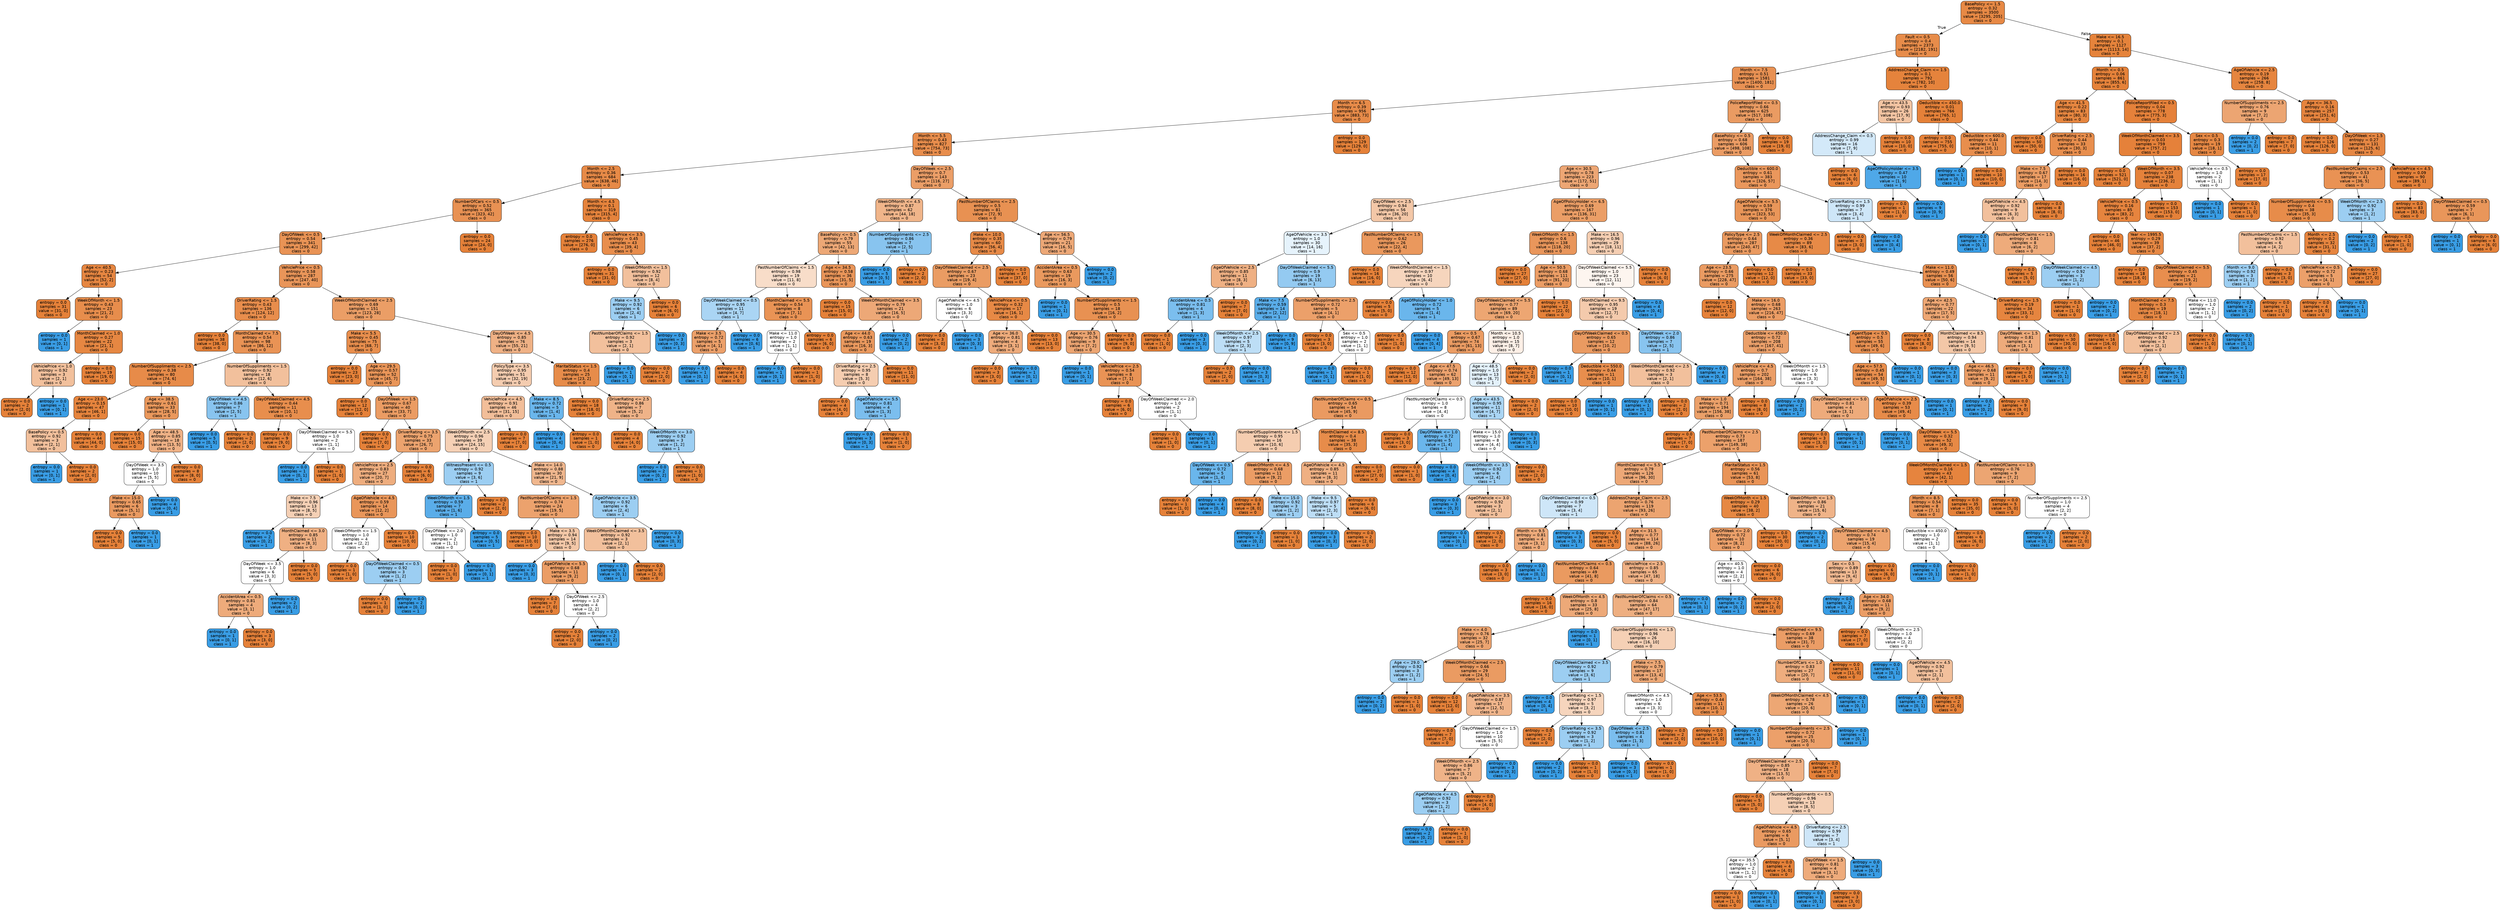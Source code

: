 digraph Tree {
node [shape=box, style="filled, rounded", color="black", fontname=helvetica] ;
edge [fontname=helvetica] ;
0 [label="BasePolicy <= 1.5\nentropy = 0.32\nsamples = 3500\nvalue = [3295, 205]\nclass = 0", fillcolor="#e78945"] ;
1 [label="Fault <= 0.5\nentropy = 0.4\nsamples = 2373\nvalue = [2182, 191]\nclass = 0", fillcolor="#e78c4a"] ;
0 -> 1 [labeldistance=2.5, labelangle=45, headlabel="True"] ;
2 [label="Month <= 7.5\nentropy = 0.51\nsamples = 1581\nvalue = [1400, 181]\nclass = 0", fillcolor="#e89153"] ;
1 -> 2 ;
3 [label="Month <= 6.5\nentropy = 0.39\nsamples = 956\nvalue = [883, 73]\nclass = 0", fillcolor="#e78b49"] ;
2 -> 3 ;
4 [label="Month <= 5.5\nentropy = 0.43\nsamples = 827\nvalue = [754, 73]\nclass = 0", fillcolor="#e88d4c"] ;
3 -> 4 ;
5 [label="Month <= 2.5\nentropy = 0.36\nsamples = 684\nvalue = [638, 46]\nclass = 0", fillcolor="#e78a47"] ;
4 -> 5 ;
6 [label="NumberOfCars <= 0.5\nentropy = 0.52\nsamples = 365\nvalue = [323, 42]\nclass = 0", fillcolor="#e89153"] ;
5 -> 6 ;
7 [label="DayOfWeek <= 0.5\nentropy = 0.54\nsamples = 341\nvalue = [299, 42]\nclass = 0", fillcolor="#e99355"] ;
6 -> 7 ;
8 [label="Age <= 40.5\nentropy = 0.23\nsamples = 54\nvalue = [52, 2]\nclass = 0", fillcolor="#e68641"] ;
7 -> 8 ;
9 [label="entropy = 0.0\nsamples = 31\nvalue = [31, 0]\nclass = 0", fillcolor="#e58139"] ;
8 -> 9 ;
10 [label="WeekOfMonth <= 1.5\nentropy = 0.43\nsamples = 23\nvalue = [21, 2]\nclass = 0", fillcolor="#e78d4c"] ;
8 -> 10 ;
11 [label="entropy = 0.0\nsamples = 1\nvalue = [0, 1]\nclass = 1", fillcolor="#399de5"] ;
10 -> 11 ;
12 [label="MonthClaimed <= 1.0\nentropy = 0.27\nsamples = 22\nvalue = [21, 1]\nclass = 0", fillcolor="#e68742"] ;
10 -> 12 ;
13 [label="VehiclePrice <= 1.0\nentropy = 0.92\nsamples = 3\nvalue = [2, 1]\nclass = 0", fillcolor="#f2c09c"] ;
12 -> 13 ;
14 [label="entropy = 0.0\nsamples = 2\nvalue = [2, 0]\nclass = 0", fillcolor="#e58139"] ;
13 -> 14 ;
15 [label="entropy = 0.0\nsamples = 1\nvalue = [0, 1]\nclass = 1", fillcolor="#399de5"] ;
13 -> 15 ;
16 [label="entropy = 0.0\nsamples = 19\nvalue = [19, 0]\nclass = 0", fillcolor="#e58139"] ;
12 -> 16 ;
17 [label="VehiclePrice <= 0.5\nentropy = 0.58\nsamples = 287\nvalue = [247, 40]\nclass = 0", fillcolor="#e99559"] ;
7 -> 17 ;
18 [label="DriverRating <= 1.5\nentropy = 0.43\nsamples = 136\nvalue = [124, 12]\nclass = 0", fillcolor="#e88d4c"] ;
17 -> 18 ;
19 [label="entropy = 0.0\nsamples = 38\nvalue = [38, 0]\nclass = 0", fillcolor="#e58139"] ;
18 -> 19 ;
20 [label="MonthClaimed <= 7.5\nentropy = 0.54\nsamples = 98\nvalue = [86, 12]\nclass = 0", fillcolor="#e99355"] ;
18 -> 20 ;
21 [label="NumberOfSuppliments <= 2.5\nentropy = 0.38\nsamples = 80\nvalue = [74, 6]\nclass = 0", fillcolor="#e78b49"] ;
20 -> 21 ;
22 [label="Age <= 23.0\nentropy = 0.15\nsamples = 47\nvalue = [46, 1]\nclass = 0", fillcolor="#e6843d"] ;
21 -> 22 ;
23 [label="BasePolicy <= 0.5\nentropy = 0.92\nsamples = 3\nvalue = [2, 1]\nclass = 0", fillcolor="#f2c09c"] ;
22 -> 23 ;
24 [label="entropy = 0.0\nsamples = 1\nvalue = [0, 1]\nclass = 1", fillcolor="#399de5"] ;
23 -> 24 ;
25 [label="entropy = 0.0\nsamples = 2\nvalue = [2, 0]\nclass = 0", fillcolor="#e58139"] ;
23 -> 25 ;
26 [label="entropy = 0.0\nsamples = 44\nvalue = [44, 0]\nclass = 0", fillcolor="#e58139"] ;
22 -> 26 ;
27 [label="Age <= 38.5\nentropy = 0.61\nsamples = 33\nvalue = [28, 5]\nclass = 0", fillcolor="#ea985c"] ;
21 -> 27 ;
28 [label="entropy = 0.0\nsamples = 15\nvalue = [15, 0]\nclass = 0", fillcolor="#e58139"] ;
27 -> 28 ;
29 [label="Age <= 48.5\nentropy = 0.85\nsamples = 18\nvalue = [13, 5]\nclass = 0", fillcolor="#efb185"] ;
27 -> 29 ;
30 [label="DayOfWeek <= 3.5\nentropy = 1.0\nsamples = 10\nvalue = [5, 5]\nclass = 0", fillcolor="#ffffff"] ;
29 -> 30 ;
31 [label="Make <= 15.0\nentropy = 0.65\nsamples = 6\nvalue = [5, 1]\nclass = 0", fillcolor="#ea9a61"] ;
30 -> 31 ;
32 [label="entropy = 0.0\nsamples = 5\nvalue = [5, 0]\nclass = 0", fillcolor="#e58139"] ;
31 -> 32 ;
33 [label="entropy = 0.0\nsamples = 1\nvalue = [0, 1]\nclass = 1", fillcolor="#399de5"] ;
31 -> 33 ;
34 [label="entropy = 0.0\nsamples = 4\nvalue = [0, 4]\nclass = 1", fillcolor="#399de5"] ;
30 -> 34 ;
35 [label="entropy = 0.0\nsamples = 8\nvalue = [8, 0]\nclass = 0", fillcolor="#e58139"] ;
29 -> 35 ;
36 [label="NumberOfSuppliments <= 1.5\nentropy = 0.92\nsamples = 18\nvalue = [12, 6]\nclass = 0", fillcolor="#f2c09c"] ;
20 -> 36 ;
37 [label="DayOfWeek <= 4.5\nentropy = 0.86\nsamples = 7\nvalue = [2, 5]\nclass = 1", fillcolor="#88c4ef"] ;
36 -> 37 ;
38 [label="entropy = 0.0\nsamples = 5\nvalue = [0, 5]\nclass = 1", fillcolor="#399de5"] ;
37 -> 38 ;
39 [label="entropy = 0.0\nsamples = 2\nvalue = [2, 0]\nclass = 0", fillcolor="#e58139"] ;
37 -> 39 ;
40 [label="DayOfWeekClaimed <= 4.5\nentropy = 0.44\nsamples = 11\nvalue = [10, 1]\nclass = 0", fillcolor="#e88e4d"] ;
36 -> 40 ;
41 [label="entropy = 0.0\nsamples = 9\nvalue = [9, 0]\nclass = 0", fillcolor="#e58139"] ;
40 -> 41 ;
42 [label="DayOfWeekClaimed <= 5.5\nentropy = 1.0\nsamples = 2\nvalue = [1, 1]\nclass = 0", fillcolor="#ffffff"] ;
40 -> 42 ;
43 [label="entropy = 0.0\nsamples = 1\nvalue = [0, 1]\nclass = 1", fillcolor="#399de5"] ;
42 -> 43 ;
44 [label="entropy = 0.0\nsamples = 1\nvalue = [1, 0]\nclass = 0", fillcolor="#e58139"] ;
42 -> 44 ;
45 [label="WeekOfMonthClaimed <= 2.5\nentropy = 0.69\nsamples = 151\nvalue = [123, 28]\nclass = 0", fillcolor="#eb9e66"] ;
17 -> 45 ;
46 [label="Make <= 5.5\nentropy = 0.45\nsamples = 75\nvalue = [68, 7]\nclass = 0", fillcolor="#e88e4d"] ;
45 -> 46 ;
47 [label="entropy = 0.0\nsamples = 23\nvalue = [23, 0]\nclass = 0", fillcolor="#e58139"] ;
46 -> 47 ;
48 [label="Age <= 29.5\nentropy = 0.57\nsamples = 52\nvalue = [45, 7]\nclass = 0", fillcolor="#e99558"] ;
46 -> 48 ;
49 [label="entropy = 0.0\nsamples = 12\nvalue = [12, 0]\nclass = 0", fillcolor="#e58139"] ;
48 -> 49 ;
50 [label="DayOfWeek <= 1.5\nentropy = 0.67\nsamples = 40\nvalue = [33, 7]\nclass = 0", fillcolor="#eb9c63"] ;
48 -> 50 ;
51 [label="entropy = 0.0\nsamples = 7\nvalue = [7, 0]\nclass = 0", fillcolor="#e58139"] ;
50 -> 51 ;
52 [label="DriverRating <= 3.5\nentropy = 0.75\nsamples = 33\nvalue = [26, 7]\nclass = 0", fillcolor="#eca36e"] ;
50 -> 52 ;
53 [label="VehiclePrice <= 2.5\nentropy = 0.83\nsamples = 27\nvalue = [20, 7]\nclass = 0", fillcolor="#eead7e"] ;
52 -> 53 ;
54 [label="Make <= 7.5\nentropy = 0.96\nsamples = 13\nvalue = [8, 5]\nclass = 0", fillcolor="#f5d0b5"] ;
53 -> 54 ;
55 [label="entropy = 0.0\nsamples = 2\nvalue = [0, 2]\nclass = 1", fillcolor="#399de5"] ;
54 -> 55 ;
56 [label="MonthClaimed <= 3.0\nentropy = 0.85\nsamples = 11\nvalue = [8, 3]\nclass = 0", fillcolor="#efb083"] ;
54 -> 56 ;
57 [label="DayOfWeek <= 3.5\nentropy = 1.0\nsamples = 6\nvalue = [3, 3]\nclass = 0", fillcolor="#ffffff"] ;
56 -> 57 ;
58 [label="AccidentArea <= 0.5\nentropy = 0.81\nsamples = 4\nvalue = [3, 1]\nclass = 0", fillcolor="#eeab7b"] ;
57 -> 58 ;
59 [label="entropy = 0.0\nsamples = 1\nvalue = [0, 1]\nclass = 1", fillcolor="#399de5"] ;
58 -> 59 ;
60 [label="entropy = 0.0\nsamples = 3\nvalue = [3, 0]\nclass = 0", fillcolor="#e58139"] ;
58 -> 60 ;
61 [label="entropy = 0.0\nsamples = 2\nvalue = [0, 2]\nclass = 1", fillcolor="#399de5"] ;
57 -> 61 ;
62 [label="entropy = 0.0\nsamples = 5\nvalue = [5, 0]\nclass = 0", fillcolor="#e58139"] ;
56 -> 62 ;
63 [label="AgeOfVehicle <= 4.5\nentropy = 0.59\nsamples = 14\nvalue = [12, 2]\nclass = 0", fillcolor="#e9965a"] ;
53 -> 63 ;
64 [label="WeekOfMonth <= 1.5\nentropy = 1.0\nsamples = 4\nvalue = [2, 2]\nclass = 0", fillcolor="#ffffff"] ;
63 -> 64 ;
65 [label="entropy = 0.0\nsamples = 1\nvalue = [1, 0]\nclass = 0", fillcolor="#e58139"] ;
64 -> 65 ;
66 [label="DayOfWeekClaimed <= 0.5\nentropy = 0.92\nsamples = 3\nvalue = [1, 2]\nclass = 1", fillcolor="#9ccef2"] ;
64 -> 66 ;
67 [label="entropy = 0.0\nsamples = 1\nvalue = [1, 0]\nclass = 0", fillcolor="#e58139"] ;
66 -> 67 ;
68 [label="entropy = 0.0\nsamples = 2\nvalue = [0, 2]\nclass = 1", fillcolor="#399de5"] ;
66 -> 68 ;
69 [label="entropy = 0.0\nsamples = 10\nvalue = [10, 0]\nclass = 0", fillcolor="#e58139"] ;
63 -> 69 ;
70 [label="entropy = 0.0\nsamples = 6\nvalue = [6, 0]\nclass = 0", fillcolor="#e58139"] ;
52 -> 70 ;
71 [label="DayOfWeek <= 4.5\nentropy = 0.85\nsamples = 76\nvalue = [55, 21]\nclass = 0", fillcolor="#efb185"] ;
45 -> 71 ;
72 [label="PolicyType <= 3.5\nentropy = 0.95\nsamples = 51\nvalue = [32, 19]\nclass = 0", fillcolor="#f4ccaf"] ;
71 -> 72 ;
73 [label="VehiclePrice <= 4.5\nentropy = 0.91\nsamples = 46\nvalue = [31, 15]\nclass = 0", fillcolor="#f2be99"] ;
72 -> 73 ;
74 [label="WeekOfMonth <= 2.5\nentropy = 0.96\nsamples = 39\nvalue = [24, 15]\nclass = 0", fillcolor="#f5d0b5"] ;
73 -> 74 ;
75 [label="WitnessPresent <= 0.5\nentropy = 0.92\nsamples = 9\nvalue = [3, 6]\nclass = 1", fillcolor="#9ccef2"] ;
74 -> 75 ;
76 [label="WeekOfMonth <= 1.5\nentropy = 0.59\nsamples = 7\nvalue = [1, 6]\nclass = 1", fillcolor="#5aade9"] ;
75 -> 76 ;
77 [label="DayOfWeek <= 2.0\nentropy = 1.0\nsamples = 2\nvalue = [1, 1]\nclass = 0", fillcolor="#ffffff"] ;
76 -> 77 ;
78 [label="entropy = 0.0\nsamples = 1\nvalue = [1, 0]\nclass = 0", fillcolor="#e58139"] ;
77 -> 78 ;
79 [label="entropy = 0.0\nsamples = 1\nvalue = [0, 1]\nclass = 1", fillcolor="#399de5"] ;
77 -> 79 ;
80 [label="entropy = 0.0\nsamples = 5\nvalue = [0, 5]\nclass = 1", fillcolor="#399de5"] ;
76 -> 80 ;
81 [label="entropy = 0.0\nsamples = 2\nvalue = [2, 0]\nclass = 0", fillcolor="#e58139"] ;
75 -> 81 ;
82 [label="Make <= 14.0\nentropy = 0.88\nsamples = 30\nvalue = [21, 9]\nclass = 0", fillcolor="#f0b78e"] ;
74 -> 82 ;
83 [label="PastNumberOfClaims <= 1.5\nentropy = 0.74\nsamples = 24\nvalue = [19, 5]\nclass = 0", fillcolor="#eca26d"] ;
82 -> 83 ;
84 [label="entropy = 0.0\nsamples = 10\nvalue = [10, 0]\nclass = 0", fillcolor="#e58139"] ;
83 -> 84 ;
85 [label="Make <= 3.5\nentropy = 0.94\nsamples = 14\nvalue = [9, 5]\nclass = 0", fillcolor="#f3c7a7"] ;
83 -> 85 ;
86 [label="entropy = 0.0\nsamples = 3\nvalue = [0, 3]\nclass = 1", fillcolor="#399de5"] ;
85 -> 86 ;
87 [label="AgeOfVehicle <= 5.5\nentropy = 0.68\nsamples = 11\nvalue = [9, 2]\nclass = 0", fillcolor="#eb9d65"] ;
85 -> 87 ;
88 [label="entropy = 0.0\nsamples = 7\nvalue = [7, 0]\nclass = 0", fillcolor="#e58139"] ;
87 -> 88 ;
89 [label="DayOfWeek <= 2.5\nentropy = 1.0\nsamples = 4\nvalue = [2, 2]\nclass = 0", fillcolor="#ffffff"] ;
87 -> 89 ;
90 [label="entropy = 0.0\nsamples = 2\nvalue = [2, 0]\nclass = 0", fillcolor="#e58139"] ;
89 -> 90 ;
91 [label="entropy = 0.0\nsamples = 2\nvalue = [0, 2]\nclass = 1", fillcolor="#399de5"] ;
89 -> 91 ;
92 [label="AgeOfVehicle <= 3.5\nentropy = 0.92\nsamples = 6\nvalue = [2, 4]\nclass = 1", fillcolor="#9ccef2"] ;
82 -> 92 ;
93 [label="WeekOfMonthClaimed <= 3.5\nentropy = 0.92\nsamples = 3\nvalue = [2, 1]\nclass = 0", fillcolor="#f2c09c"] ;
92 -> 93 ;
94 [label="entropy = 0.0\nsamples = 1\nvalue = [0, 1]\nclass = 1", fillcolor="#399de5"] ;
93 -> 94 ;
95 [label="entropy = 0.0\nsamples = 2\nvalue = [2, 0]\nclass = 0", fillcolor="#e58139"] ;
93 -> 95 ;
96 [label="entropy = 0.0\nsamples = 3\nvalue = [0, 3]\nclass = 1", fillcolor="#399de5"] ;
92 -> 96 ;
97 [label="entropy = 0.0\nsamples = 7\nvalue = [7, 0]\nclass = 0", fillcolor="#e58139"] ;
73 -> 97 ;
98 [label="Make <= 8.5\nentropy = 0.72\nsamples = 5\nvalue = [1, 4]\nclass = 1", fillcolor="#6ab6ec"] ;
72 -> 98 ;
99 [label="entropy = 0.0\nsamples = 4\nvalue = [0, 4]\nclass = 1", fillcolor="#399de5"] ;
98 -> 99 ;
100 [label="entropy = 0.0\nsamples = 1\nvalue = [1, 0]\nclass = 0", fillcolor="#e58139"] ;
98 -> 100 ;
101 [label="MaritalStatus <= 1.5\nentropy = 0.4\nsamples = 25\nvalue = [23, 2]\nclass = 0", fillcolor="#e78c4a"] ;
71 -> 101 ;
102 [label="entropy = 0.0\nsamples = 18\nvalue = [18, 0]\nclass = 0", fillcolor="#e58139"] ;
101 -> 102 ;
103 [label="DriverRating <= 2.5\nentropy = 0.86\nsamples = 7\nvalue = [5, 2]\nclass = 0", fillcolor="#efb388"] ;
101 -> 103 ;
104 [label="entropy = 0.0\nsamples = 4\nvalue = [4, 0]\nclass = 0", fillcolor="#e58139"] ;
103 -> 104 ;
105 [label="WeekOfMonth <= 3.0\nentropy = 0.92\nsamples = 3\nvalue = [1, 2]\nclass = 1", fillcolor="#9ccef2"] ;
103 -> 105 ;
106 [label="entropy = 0.0\nsamples = 2\nvalue = [0, 2]\nclass = 1", fillcolor="#399de5"] ;
105 -> 106 ;
107 [label="entropy = 0.0\nsamples = 1\nvalue = [1, 0]\nclass = 0", fillcolor="#e58139"] ;
105 -> 107 ;
108 [label="entropy = 0.0\nsamples = 24\nvalue = [24, 0]\nclass = 0", fillcolor="#e58139"] ;
6 -> 108 ;
109 [label="Month <= 4.5\nentropy = 0.1\nsamples = 319\nvalue = [315, 4]\nclass = 0", fillcolor="#e5833c"] ;
5 -> 109 ;
110 [label="entropy = 0.0\nsamples = 276\nvalue = [276, 0]\nclass = 0", fillcolor="#e58139"] ;
109 -> 110 ;
111 [label="VehiclePrice <= 3.5\nentropy = 0.45\nsamples = 43\nvalue = [39, 4]\nclass = 0", fillcolor="#e88e4d"] ;
109 -> 111 ;
112 [label="entropy = 0.0\nsamples = 31\nvalue = [31, 0]\nclass = 0", fillcolor="#e58139"] ;
111 -> 112 ;
113 [label="WeekOfMonth <= 1.5\nentropy = 0.92\nsamples = 12\nvalue = [8, 4]\nclass = 0", fillcolor="#f2c09c"] ;
111 -> 113 ;
114 [label="Make <= 9.5\nentropy = 0.92\nsamples = 6\nvalue = [2, 4]\nclass = 1", fillcolor="#9ccef2"] ;
113 -> 114 ;
115 [label="PastNumberOfClaims <= 1.5\nentropy = 0.92\nsamples = 3\nvalue = [2, 1]\nclass = 0", fillcolor="#f2c09c"] ;
114 -> 115 ;
116 [label="entropy = 0.0\nsamples = 1\nvalue = [0, 1]\nclass = 1", fillcolor="#399de5"] ;
115 -> 116 ;
117 [label="entropy = 0.0\nsamples = 2\nvalue = [2, 0]\nclass = 0", fillcolor="#e58139"] ;
115 -> 117 ;
118 [label="entropy = 0.0\nsamples = 3\nvalue = [0, 3]\nclass = 1", fillcolor="#399de5"] ;
114 -> 118 ;
119 [label="entropy = 0.0\nsamples = 6\nvalue = [6, 0]\nclass = 0", fillcolor="#e58139"] ;
113 -> 119 ;
120 [label="DayOfWeek <= 2.5\nentropy = 0.7\nsamples = 143\nvalue = [116, 27]\nclass = 0", fillcolor="#eb9e67"] ;
4 -> 120 ;
121 [label="WeekOfMonth <= 4.5\nentropy = 0.87\nsamples = 62\nvalue = [44, 18]\nclass = 0", fillcolor="#f0b58a"] ;
120 -> 121 ;
122 [label="BasePolicy <= 0.5\nentropy = 0.79\nsamples = 55\nvalue = [42, 13]\nclass = 0", fillcolor="#eda876"] ;
121 -> 122 ;
123 [label="PastNumberOfClaims <= 1.5\nentropy = 0.98\nsamples = 19\nvalue = [11, 8]\nclass = 0", fillcolor="#f8ddc9"] ;
122 -> 123 ;
124 [label="DayOfWeekClaimed <= 0.5\nentropy = 0.95\nsamples = 11\nvalue = [4, 7]\nclass = 1", fillcolor="#aad5f4"] ;
123 -> 124 ;
125 [label="Make <= 3.5\nentropy = 0.72\nsamples = 5\nvalue = [4, 1]\nclass = 0", fillcolor="#eca06a"] ;
124 -> 125 ;
126 [label="entropy = 0.0\nsamples = 1\nvalue = [0, 1]\nclass = 1", fillcolor="#399de5"] ;
125 -> 126 ;
127 [label="entropy = 0.0\nsamples = 4\nvalue = [4, 0]\nclass = 0", fillcolor="#e58139"] ;
125 -> 127 ;
128 [label="entropy = 0.0\nsamples = 6\nvalue = [0, 6]\nclass = 1", fillcolor="#399de5"] ;
124 -> 128 ;
129 [label="MonthClaimed <= 5.5\nentropy = 0.54\nsamples = 8\nvalue = [7, 1]\nclass = 0", fillcolor="#e99355"] ;
123 -> 129 ;
130 [label="Make <= 11.0\nentropy = 1.0\nsamples = 2\nvalue = [1, 1]\nclass = 0", fillcolor="#ffffff"] ;
129 -> 130 ;
131 [label="entropy = 0.0\nsamples = 1\nvalue = [0, 1]\nclass = 1", fillcolor="#399de5"] ;
130 -> 131 ;
132 [label="entropy = 0.0\nsamples = 1\nvalue = [1, 0]\nclass = 0", fillcolor="#e58139"] ;
130 -> 132 ;
133 [label="entropy = 0.0\nsamples = 6\nvalue = [6, 0]\nclass = 0", fillcolor="#e58139"] ;
129 -> 133 ;
134 [label="Age <= 34.5\nentropy = 0.58\nsamples = 36\nvalue = [31, 5]\nclass = 0", fillcolor="#e99559"] ;
122 -> 134 ;
135 [label="entropy = 0.0\nsamples = 15\nvalue = [15, 0]\nclass = 0", fillcolor="#e58139"] ;
134 -> 135 ;
136 [label="WeekOfMonthClaimed <= 3.5\nentropy = 0.79\nsamples = 21\nvalue = [16, 5]\nclass = 0", fillcolor="#eda877"] ;
134 -> 136 ;
137 [label="Age <= 44.0\nentropy = 0.63\nsamples = 19\nvalue = [16, 3]\nclass = 0", fillcolor="#ea995e"] ;
136 -> 137 ;
138 [label="DriverRating <= 2.5\nentropy = 0.95\nsamples = 8\nvalue = [5, 3]\nclass = 0", fillcolor="#f5cdb0"] ;
137 -> 138 ;
139 [label="entropy = 0.0\nsamples = 4\nvalue = [4, 0]\nclass = 0", fillcolor="#e58139"] ;
138 -> 139 ;
140 [label="AgeOfVehicle <= 5.5\nentropy = 0.81\nsamples = 4\nvalue = [1, 3]\nclass = 1", fillcolor="#7bbeee"] ;
138 -> 140 ;
141 [label="entropy = 0.0\nsamples = 3\nvalue = [0, 3]\nclass = 1", fillcolor="#399de5"] ;
140 -> 141 ;
142 [label="entropy = 0.0\nsamples = 1\nvalue = [1, 0]\nclass = 0", fillcolor="#e58139"] ;
140 -> 142 ;
143 [label="entropy = 0.0\nsamples = 11\nvalue = [11, 0]\nclass = 0", fillcolor="#e58139"] ;
137 -> 143 ;
144 [label="entropy = 0.0\nsamples = 2\nvalue = [0, 2]\nclass = 1", fillcolor="#399de5"] ;
136 -> 144 ;
145 [label="NumberOfSuppliments <= 2.5\nentropy = 0.86\nsamples = 7\nvalue = [2, 5]\nclass = 1", fillcolor="#88c4ef"] ;
121 -> 145 ;
146 [label="entropy = 0.0\nsamples = 5\nvalue = [0, 5]\nclass = 1", fillcolor="#399de5"] ;
145 -> 146 ;
147 [label="entropy = 0.0\nsamples = 2\nvalue = [2, 0]\nclass = 0", fillcolor="#e58139"] ;
145 -> 147 ;
148 [label="PastNumberOfClaims <= 2.5\nentropy = 0.5\nsamples = 81\nvalue = [72, 9]\nclass = 0", fillcolor="#e89152"] ;
120 -> 148 ;
149 [label="Make <= 10.0\nentropy = 0.35\nsamples = 60\nvalue = [56, 4]\nclass = 0", fillcolor="#e78a47"] ;
148 -> 149 ;
150 [label="DayOfWeekClaimed <= 2.5\nentropy = 0.67\nsamples = 23\nvalue = [19, 4]\nclass = 0", fillcolor="#ea9c63"] ;
149 -> 150 ;
151 [label="AgeOfVehicle <= 4.5\nentropy = 1.0\nsamples = 6\nvalue = [3, 3]\nclass = 0", fillcolor="#ffffff"] ;
150 -> 151 ;
152 [label="entropy = 0.0\nsamples = 3\nvalue = [3, 0]\nclass = 0", fillcolor="#e58139"] ;
151 -> 152 ;
153 [label="entropy = 0.0\nsamples = 3\nvalue = [0, 3]\nclass = 1", fillcolor="#399de5"] ;
151 -> 153 ;
154 [label="VehiclePrice <= 0.5\nentropy = 0.32\nsamples = 17\nvalue = [16, 1]\nclass = 0", fillcolor="#e78945"] ;
150 -> 154 ;
155 [label="Age <= 36.0\nentropy = 0.81\nsamples = 4\nvalue = [3, 1]\nclass = 0", fillcolor="#eeab7b"] ;
154 -> 155 ;
156 [label="entropy = 0.0\nsamples = 3\nvalue = [3, 0]\nclass = 0", fillcolor="#e58139"] ;
155 -> 156 ;
157 [label="entropy = 0.0\nsamples = 1\nvalue = [0, 1]\nclass = 1", fillcolor="#399de5"] ;
155 -> 157 ;
158 [label="entropy = 0.0\nsamples = 13\nvalue = [13, 0]\nclass = 0", fillcolor="#e58139"] ;
154 -> 158 ;
159 [label="entropy = 0.0\nsamples = 37\nvalue = [37, 0]\nclass = 0", fillcolor="#e58139"] ;
149 -> 159 ;
160 [label="Age <= 56.5\nentropy = 0.79\nsamples = 21\nvalue = [16, 5]\nclass = 0", fillcolor="#eda877"] ;
148 -> 160 ;
161 [label="AccidentArea <= 0.5\nentropy = 0.63\nsamples = 19\nvalue = [16, 3]\nclass = 0", fillcolor="#ea995e"] ;
160 -> 161 ;
162 [label="entropy = 0.0\nsamples = 1\nvalue = [0, 1]\nclass = 1", fillcolor="#399de5"] ;
161 -> 162 ;
163 [label="NumberOfSuppliments <= 1.5\nentropy = 0.5\nsamples = 18\nvalue = [16, 2]\nclass = 0", fillcolor="#e89152"] ;
161 -> 163 ;
164 [label="Age <= 30.5\nentropy = 0.76\nsamples = 9\nvalue = [7, 2]\nclass = 0", fillcolor="#eca572"] ;
163 -> 164 ;
165 [label="entropy = 0.0\nsamples = 1\nvalue = [0, 1]\nclass = 1", fillcolor="#399de5"] ;
164 -> 165 ;
166 [label="VehiclePrice <= 2.5\nentropy = 0.54\nsamples = 8\nvalue = [7, 1]\nclass = 0", fillcolor="#e99355"] ;
164 -> 166 ;
167 [label="entropy = 0.0\nsamples = 6\nvalue = [6, 0]\nclass = 0", fillcolor="#e58139"] ;
166 -> 167 ;
168 [label="DayOfWeekClaimed <= 2.0\nentropy = 1.0\nsamples = 2\nvalue = [1, 1]\nclass = 0", fillcolor="#ffffff"] ;
166 -> 168 ;
169 [label="entropy = 0.0\nsamples = 1\nvalue = [1, 0]\nclass = 0", fillcolor="#e58139"] ;
168 -> 169 ;
170 [label="entropy = 0.0\nsamples = 1\nvalue = [0, 1]\nclass = 1", fillcolor="#399de5"] ;
168 -> 170 ;
171 [label="entropy = 0.0\nsamples = 9\nvalue = [9, 0]\nclass = 0", fillcolor="#e58139"] ;
163 -> 171 ;
172 [label="entropy = 0.0\nsamples = 2\nvalue = [0, 2]\nclass = 1", fillcolor="#399de5"] ;
160 -> 172 ;
173 [label="entropy = 0.0\nsamples = 129\nvalue = [129, 0]\nclass = 0", fillcolor="#e58139"] ;
3 -> 173 ;
174 [label="PoliceReportFiled <= 0.5\nentropy = 0.66\nsamples = 625\nvalue = [517, 108]\nclass = 0", fillcolor="#ea9b62"] ;
2 -> 174 ;
175 [label="BasePolicy <= 0.5\nentropy = 0.68\nsamples = 606\nvalue = [498, 108]\nclass = 0", fillcolor="#eb9c64"] ;
174 -> 175 ;
176 [label="Age <= 30.5\nentropy = 0.78\nsamples = 223\nvalue = [172, 51]\nclass = 0", fillcolor="#eda674"] ;
175 -> 176 ;
177 [label="DayOfWeek <= 2.5\nentropy = 0.94\nsamples = 56\nvalue = [36, 20]\nclass = 0", fillcolor="#f3c7a7"] ;
176 -> 177 ;
178 [label="AgeOfVehicle <= 3.5\nentropy = 1.0\nsamples = 30\nvalue = [14, 16]\nclass = 1", fillcolor="#e6f3fc"] ;
177 -> 178 ;
179 [label="AgeOfVehicle <= 2.5\nentropy = 0.85\nsamples = 11\nvalue = [8, 3]\nclass = 0", fillcolor="#efb083"] ;
178 -> 179 ;
180 [label="AccidentArea <= 0.5\nentropy = 0.81\nsamples = 4\nvalue = [1, 3]\nclass = 1", fillcolor="#7bbeee"] ;
179 -> 180 ;
181 [label="entropy = 0.0\nsamples = 1\nvalue = [1, 0]\nclass = 0", fillcolor="#e58139"] ;
180 -> 181 ;
182 [label="entropy = 0.0\nsamples = 3\nvalue = [0, 3]\nclass = 1", fillcolor="#399de5"] ;
180 -> 182 ;
183 [label="entropy = 0.0\nsamples = 7\nvalue = [7, 0]\nclass = 0", fillcolor="#e58139"] ;
179 -> 183 ;
184 [label="DayOfWeekClaimed <= 5.5\nentropy = 0.9\nsamples = 19\nvalue = [6, 13]\nclass = 1", fillcolor="#94caf1"] ;
178 -> 184 ;
185 [label="Make <= 7.5\nentropy = 0.59\nsamples = 14\nvalue = [2, 12]\nclass = 1", fillcolor="#5aade9"] ;
184 -> 185 ;
186 [label="WeekOfMonth <= 2.5\nentropy = 0.97\nsamples = 5\nvalue = [2, 3]\nclass = 1", fillcolor="#bddef6"] ;
185 -> 186 ;
187 [label="entropy = 0.0\nsamples = 2\nvalue = [2, 0]\nclass = 0", fillcolor="#e58139"] ;
186 -> 187 ;
188 [label="entropy = 0.0\nsamples = 3\nvalue = [0, 3]\nclass = 1", fillcolor="#399de5"] ;
186 -> 188 ;
189 [label="entropy = 0.0\nsamples = 9\nvalue = [0, 9]\nclass = 1", fillcolor="#399de5"] ;
185 -> 189 ;
190 [label="NumberOfSuppliments <= 2.5\nentropy = 0.72\nsamples = 5\nvalue = [4, 1]\nclass = 0", fillcolor="#eca06a"] ;
184 -> 190 ;
191 [label="entropy = 0.0\nsamples = 3\nvalue = [3, 0]\nclass = 0", fillcolor="#e58139"] ;
190 -> 191 ;
192 [label="Sex <= 0.5\nentropy = 1.0\nsamples = 2\nvalue = [1, 1]\nclass = 0", fillcolor="#ffffff"] ;
190 -> 192 ;
193 [label="entropy = 0.0\nsamples = 1\nvalue = [0, 1]\nclass = 1", fillcolor="#399de5"] ;
192 -> 193 ;
194 [label="entropy = 0.0\nsamples = 1\nvalue = [1, 0]\nclass = 0", fillcolor="#e58139"] ;
192 -> 194 ;
195 [label="PastNumberOfClaims <= 1.5\nentropy = 0.62\nsamples = 26\nvalue = [22, 4]\nclass = 0", fillcolor="#ea985d"] ;
177 -> 195 ;
196 [label="entropy = 0.0\nsamples = 16\nvalue = [16, 0]\nclass = 0", fillcolor="#e58139"] ;
195 -> 196 ;
197 [label="WeekOfMonthClaimed <= 1.5\nentropy = 0.97\nsamples = 10\nvalue = [6, 4]\nclass = 0", fillcolor="#f6d5bd"] ;
195 -> 197 ;
198 [label="entropy = 0.0\nsamples = 5\nvalue = [5, 0]\nclass = 0", fillcolor="#e58139"] ;
197 -> 198 ;
199 [label="AgeOfPolicyHolder <= 1.0\nentropy = 0.72\nsamples = 5\nvalue = [1, 4]\nclass = 1", fillcolor="#6ab6ec"] ;
197 -> 199 ;
200 [label="entropy = 0.0\nsamples = 1\nvalue = [1, 0]\nclass = 0", fillcolor="#e58139"] ;
199 -> 200 ;
201 [label="entropy = 0.0\nsamples = 4\nvalue = [0, 4]\nclass = 1", fillcolor="#399de5"] ;
199 -> 201 ;
202 [label="AgeOfPolicyHolder <= 6.5\nentropy = 0.69\nsamples = 167\nvalue = [136, 31]\nclass = 0", fillcolor="#eb9e66"] ;
176 -> 202 ;
203 [label="WeekOfMonth <= 1.5\nentropy = 0.6\nsamples = 138\nvalue = [118, 20]\nclass = 0", fillcolor="#e9965b"] ;
202 -> 203 ;
204 [label="entropy = 0.0\nsamples = 27\nvalue = [27, 0]\nclass = 0", fillcolor="#e58139"] ;
203 -> 204 ;
205 [label="Age <= 50.5\nentropy = 0.68\nsamples = 111\nvalue = [91, 20]\nclass = 0", fillcolor="#eb9d65"] ;
203 -> 205 ;
206 [label="DayOfWeekClaimed <= 5.5\nentropy = 0.77\nsamples = 89\nvalue = [69, 20]\nclass = 0", fillcolor="#eda672"] ;
205 -> 206 ;
207 [label="Sex <= 0.5\nentropy = 0.67\nsamples = 74\nvalue = [61, 13]\nclass = 0", fillcolor="#eb9c63"] ;
206 -> 207 ;
208 [label="entropy = 0.0\nsamples = 12\nvalue = [12, 0]\nclass = 0", fillcolor="#e58139"] ;
207 -> 208 ;
209 [label="Age <= 47.5\nentropy = 0.74\nsamples = 62\nvalue = [49, 13]\nclass = 0", fillcolor="#eca26e"] ;
207 -> 209 ;
210 [label="PastNumberOfClaims <= 0.5\nentropy = 0.65\nsamples = 54\nvalue = [45, 9]\nclass = 0", fillcolor="#ea9a61"] ;
209 -> 210 ;
211 [label="NumberOfSuppliments <= 1.5\nentropy = 0.95\nsamples = 16\nvalue = [10, 6]\nclass = 0", fillcolor="#f5cdb0"] ;
210 -> 211 ;
212 [label="DayOfWeek <= 0.5\nentropy = 0.72\nsamples = 5\nvalue = [1, 4]\nclass = 1", fillcolor="#6ab6ec"] ;
211 -> 212 ;
213 [label="entropy = 0.0\nsamples = 1\nvalue = [1, 0]\nclass = 0", fillcolor="#e58139"] ;
212 -> 213 ;
214 [label="entropy = 0.0\nsamples = 4\nvalue = [0, 4]\nclass = 1", fillcolor="#399de5"] ;
212 -> 214 ;
215 [label="WeekOfMonth <= 4.5\nentropy = 0.68\nsamples = 11\nvalue = [9, 2]\nclass = 0", fillcolor="#eb9d65"] ;
211 -> 215 ;
216 [label="entropy = 0.0\nsamples = 8\nvalue = [8, 0]\nclass = 0", fillcolor="#e58139"] ;
215 -> 216 ;
217 [label="Make <= 15.0\nentropy = 0.92\nsamples = 3\nvalue = [1, 2]\nclass = 1", fillcolor="#9ccef2"] ;
215 -> 217 ;
218 [label="entropy = 0.0\nsamples = 2\nvalue = [0, 2]\nclass = 1", fillcolor="#399de5"] ;
217 -> 218 ;
219 [label="entropy = 0.0\nsamples = 1\nvalue = [1, 0]\nclass = 0", fillcolor="#e58139"] ;
217 -> 219 ;
220 [label="MonthClaimed <= 8.5\nentropy = 0.4\nsamples = 38\nvalue = [35, 3]\nclass = 0", fillcolor="#e78c4a"] ;
210 -> 220 ;
221 [label="AgeOfVehicle <= 4.5\nentropy = 0.85\nsamples = 11\nvalue = [8, 3]\nclass = 0", fillcolor="#efb083"] ;
220 -> 221 ;
222 [label="Make <= 9.5\nentropy = 0.97\nsamples = 5\nvalue = [2, 3]\nclass = 1", fillcolor="#bddef6"] ;
221 -> 222 ;
223 [label="entropy = 0.0\nsamples = 3\nvalue = [0, 3]\nclass = 1", fillcolor="#399de5"] ;
222 -> 223 ;
224 [label="entropy = 0.0\nsamples = 2\nvalue = [2, 0]\nclass = 0", fillcolor="#e58139"] ;
222 -> 224 ;
225 [label="entropy = 0.0\nsamples = 6\nvalue = [6, 0]\nclass = 0", fillcolor="#e58139"] ;
221 -> 225 ;
226 [label="entropy = 0.0\nsamples = 27\nvalue = [27, 0]\nclass = 0", fillcolor="#e58139"] ;
220 -> 226 ;
227 [label="PastNumberOfClaims <= 0.5\nentropy = 1.0\nsamples = 8\nvalue = [4, 4]\nclass = 0", fillcolor="#ffffff"] ;
209 -> 227 ;
228 [label="entropy = 0.0\nsamples = 3\nvalue = [3, 0]\nclass = 0", fillcolor="#e58139"] ;
227 -> 228 ;
229 [label="DayOfWeek <= 1.0\nentropy = 0.72\nsamples = 5\nvalue = [1, 4]\nclass = 1", fillcolor="#6ab6ec"] ;
227 -> 229 ;
230 [label="entropy = 0.0\nsamples = 1\nvalue = [1, 0]\nclass = 0", fillcolor="#e58139"] ;
229 -> 230 ;
231 [label="entropy = 0.0\nsamples = 4\nvalue = [0, 4]\nclass = 1", fillcolor="#399de5"] ;
229 -> 231 ;
232 [label="Month <= 10.5\nentropy = 1.0\nsamples = 15\nvalue = [8, 7]\nclass = 0", fillcolor="#fcefe6"] ;
206 -> 232 ;
233 [label="Age <= 48.5\nentropy = 1.0\nsamples = 13\nvalue = [6, 7]\nclass = 1", fillcolor="#e3f1fb"] ;
232 -> 233 ;
234 [label="Age <= 43.5\nentropy = 0.95\nsamples = 11\nvalue = [4, 7]\nclass = 1", fillcolor="#aad5f4"] ;
233 -> 234 ;
235 [label="Make <= 15.0\nentropy = 1.0\nsamples = 8\nvalue = [4, 4]\nclass = 0", fillcolor="#ffffff"] ;
234 -> 235 ;
236 [label="WeekOfMonth <= 3.5\nentropy = 0.92\nsamples = 6\nvalue = [2, 4]\nclass = 1", fillcolor="#9ccef2"] ;
235 -> 236 ;
237 [label="entropy = 0.0\nsamples = 3\nvalue = [0, 3]\nclass = 1", fillcolor="#399de5"] ;
236 -> 237 ;
238 [label="AgeOfVehicle <= 3.0\nentropy = 0.92\nsamples = 3\nvalue = [2, 1]\nclass = 0", fillcolor="#f2c09c"] ;
236 -> 238 ;
239 [label="entropy = 0.0\nsamples = 1\nvalue = [0, 1]\nclass = 1", fillcolor="#399de5"] ;
238 -> 239 ;
240 [label="entropy = 0.0\nsamples = 2\nvalue = [2, 0]\nclass = 0", fillcolor="#e58139"] ;
238 -> 240 ;
241 [label="entropy = 0.0\nsamples = 2\nvalue = [2, 0]\nclass = 0", fillcolor="#e58139"] ;
235 -> 241 ;
242 [label="entropy = 0.0\nsamples = 3\nvalue = [0, 3]\nclass = 1", fillcolor="#399de5"] ;
234 -> 242 ;
243 [label="entropy = 0.0\nsamples = 2\nvalue = [2, 0]\nclass = 0", fillcolor="#e58139"] ;
233 -> 243 ;
244 [label="entropy = 0.0\nsamples = 2\nvalue = [2, 0]\nclass = 0", fillcolor="#e58139"] ;
232 -> 244 ;
245 [label="entropy = 0.0\nsamples = 22\nvalue = [22, 0]\nclass = 0", fillcolor="#e58139"] ;
205 -> 245 ;
246 [label="Make <= 16.5\nentropy = 0.96\nsamples = 29\nvalue = [18, 11]\nclass = 0", fillcolor="#f5ceb2"] ;
202 -> 246 ;
247 [label="DayOfWeekClaimed <= 5.5\nentropy = 1.0\nsamples = 23\nvalue = [12, 11]\nclass = 0", fillcolor="#fdf5ef"] ;
246 -> 247 ;
248 [label="MonthClaimed <= 9.5\nentropy = 0.95\nsamples = 19\nvalue = [12, 7]\nclass = 0", fillcolor="#f4caac"] ;
247 -> 248 ;
249 [label="DayOfWeekClaimed <= 0.5\nentropy = 0.65\nsamples = 12\nvalue = [10, 2]\nclass = 0", fillcolor="#ea9a61"] ;
248 -> 249 ;
250 [label="entropy = 0.0\nsamples = 1\nvalue = [0, 1]\nclass = 1", fillcolor="#399de5"] ;
249 -> 250 ;
251 [label="Deductible <= 550.0\nentropy = 0.44\nsamples = 11\nvalue = [10, 1]\nclass = 0", fillcolor="#e88e4d"] ;
249 -> 251 ;
252 [label="entropy = 0.0\nsamples = 10\nvalue = [10, 0]\nclass = 0", fillcolor="#e58139"] ;
251 -> 252 ;
253 [label="entropy = 0.0\nsamples = 1\nvalue = [0, 1]\nclass = 1", fillcolor="#399de5"] ;
251 -> 253 ;
254 [label="DayOfWeek <= 2.0\nentropy = 0.86\nsamples = 7\nvalue = [2, 5]\nclass = 1", fillcolor="#88c4ef"] ;
248 -> 254 ;
255 [label="WeekOfMonthClaimed <= 2.5\nentropy = 0.92\nsamples = 3\nvalue = [2, 1]\nclass = 0", fillcolor="#f2c09c"] ;
254 -> 255 ;
256 [label="entropy = 0.0\nsamples = 1\nvalue = [0, 1]\nclass = 1", fillcolor="#399de5"] ;
255 -> 256 ;
257 [label="entropy = 0.0\nsamples = 2\nvalue = [2, 0]\nclass = 0", fillcolor="#e58139"] ;
255 -> 257 ;
258 [label="entropy = 0.0\nsamples = 4\nvalue = [0, 4]\nclass = 1", fillcolor="#399de5"] ;
254 -> 258 ;
259 [label="entropy = 0.0\nsamples = 4\nvalue = [0, 4]\nclass = 1", fillcolor="#399de5"] ;
247 -> 259 ;
260 [label="entropy = 0.0\nsamples = 6\nvalue = [6, 0]\nclass = 0", fillcolor="#e58139"] ;
246 -> 260 ;
261 [label="Deductible <= 600.0\nentropy = 0.61\nsamples = 383\nvalue = [326, 57]\nclass = 0", fillcolor="#ea975c"] ;
175 -> 261 ;
262 [label="AgeOfVehicle <= 5.5\nentropy = 0.59\nsamples = 376\nvalue = [323, 53]\nclass = 0", fillcolor="#e99659"] ;
261 -> 262 ;
263 [label="PolicyType <= 2.5\nentropy = 0.64\nsamples = 287\nvalue = [240, 47]\nclass = 0", fillcolor="#ea9a60"] ;
262 -> 263 ;
264 [label="Age <= 23.5\nentropy = 0.66\nsamples = 275\nvalue = [228, 47]\nclass = 0", fillcolor="#ea9b62"] ;
263 -> 264 ;
265 [label="entropy = 0.0\nsamples = 12\nvalue = [12, 0]\nclass = 0", fillcolor="#e58139"] ;
264 -> 265 ;
266 [label="Make <= 16.0\nentropy = 0.68\nsamples = 263\nvalue = [216, 47]\nclass = 0", fillcolor="#eb9c64"] ;
264 -> 266 ;
267 [label="Deductible <= 450.0\nentropy = 0.72\nsamples = 208\nvalue = [167, 41]\nclass = 0", fillcolor="#eba06a"] ;
266 -> 267 ;
268 [label="VehiclePrice <= 4.5\nentropy = 0.7\nsamples = 202\nvalue = [164, 38]\nclass = 0", fillcolor="#eb9e67"] ;
267 -> 268 ;
269 [label="Make <= 1.0\nentropy = 0.71\nsamples = 194\nvalue = [156, 38]\nclass = 0", fillcolor="#eba069"] ;
268 -> 269 ;
270 [label="entropy = 0.0\nsamples = 7\nvalue = [7, 0]\nclass = 0", fillcolor="#e58139"] ;
269 -> 270 ;
271 [label="PastNumberOfClaims <= 2.5\nentropy = 0.73\nsamples = 187\nvalue = [149, 38]\nclass = 0", fillcolor="#eca16b"] ;
269 -> 271 ;
272 [label="MonthClaimed <= 5.5\nentropy = 0.79\nsamples = 126\nvalue = [96, 30]\nclass = 0", fillcolor="#eda877"] ;
271 -> 272 ;
273 [label="DayOfWeekClaimed <= 0.5\nentropy = 0.99\nsamples = 7\nvalue = [3, 4]\nclass = 1", fillcolor="#cee6f8"] ;
272 -> 273 ;
274 [label="Month <= 9.5\nentropy = 0.81\nsamples = 4\nvalue = [3, 1]\nclass = 0", fillcolor="#eeab7b"] ;
273 -> 274 ;
275 [label="entropy = 0.0\nsamples = 3\nvalue = [3, 0]\nclass = 0", fillcolor="#e58139"] ;
274 -> 275 ;
276 [label="entropy = 0.0\nsamples = 1\nvalue = [0, 1]\nclass = 1", fillcolor="#399de5"] ;
274 -> 276 ;
277 [label="entropy = 0.0\nsamples = 3\nvalue = [0, 3]\nclass = 1", fillcolor="#399de5"] ;
273 -> 277 ;
278 [label="AddressChange_Claim <= 2.5\nentropy = 0.76\nsamples = 119\nvalue = [93, 26]\nclass = 0", fillcolor="#eca470"] ;
272 -> 278 ;
279 [label="entropy = 0.0\nsamples = 5\nvalue = [5, 0]\nclass = 0", fillcolor="#e58139"] ;
278 -> 279 ;
280 [label="Age <= 31.5\nentropy = 0.77\nsamples = 114\nvalue = [88, 26]\nclass = 0", fillcolor="#eda674"] ;
278 -> 280 ;
281 [label="PastNumberOfClaims <= 0.5\nentropy = 0.64\nsamples = 49\nvalue = [41, 8]\nclass = 0", fillcolor="#ea9a60"] ;
280 -> 281 ;
282 [label="entropy = 0.0\nsamples = 16\nvalue = [16, 0]\nclass = 0", fillcolor="#e58139"] ;
281 -> 282 ;
283 [label="WeekOfMonth <= 4.5\nentropy = 0.8\nsamples = 33\nvalue = [25, 8]\nclass = 0", fillcolor="#eda978"] ;
281 -> 283 ;
284 [label="Make <= 4.0\nentropy = 0.76\nsamples = 32\nvalue = [25, 7]\nclass = 0", fillcolor="#eca470"] ;
283 -> 284 ;
285 [label="Age <= 29.0\nentropy = 0.92\nsamples = 3\nvalue = [1, 2]\nclass = 1", fillcolor="#9ccef2"] ;
284 -> 285 ;
286 [label="entropy = 0.0\nsamples = 2\nvalue = [0, 2]\nclass = 1", fillcolor="#399de5"] ;
285 -> 286 ;
287 [label="entropy = 0.0\nsamples = 1\nvalue = [1, 0]\nclass = 0", fillcolor="#e58139"] ;
285 -> 287 ;
288 [label="WeekOfMonthClaimed <= 2.5\nentropy = 0.66\nsamples = 29\nvalue = [24, 5]\nclass = 0", fillcolor="#ea9b62"] ;
284 -> 288 ;
289 [label="entropy = 0.0\nsamples = 12\nvalue = [12, 0]\nclass = 0", fillcolor="#e58139"] ;
288 -> 289 ;
290 [label="AgeOfVehicle <= 3.5\nentropy = 0.87\nsamples = 17\nvalue = [12, 5]\nclass = 0", fillcolor="#f0b58b"] ;
288 -> 290 ;
291 [label="entropy = 0.0\nsamples = 7\nvalue = [7, 0]\nclass = 0", fillcolor="#e58139"] ;
290 -> 291 ;
292 [label="DayOfWeekClaimed <= 1.5\nentropy = 1.0\nsamples = 10\nvalue = [5, 5]\nclass = 0", fillcolor="#ffffff"] ;
290 -> 292 ;
293 [label="WeekOfMonth <= 2.5\nentropy = 0.86\nsamples = 7\nvalue = [5, 2]\nclass = 0", fillcolor="#efb388"] ;
292 -> 293 ;
294 [label="AgeOfVehicle <= 4.5\nentropy = 0.92\nsamples = 3\nvalue = [1, 2]\nclass = 1", fillcolor="#9ccef2"] ;
293 -> 294 ;
295 [label="entropy = 0.0\nsamples = 2\nvalue = [0, 2]\nclass = 1", fillcolor="#399de5"] ;
294 -> 295 ;
296 [label="entropy = 0.0\nsamples = 1\nvalue = [1, 0]\nclass = 0", fillcolor="#e58139"] ;
294 -> 296 ;
297 [label="entropy = 0.0\nsamples = 4\nvalue = [4, 0]\nclass = 0", fillcolor="#e58139"] ;
293 -> 297 ;
298 [label="entropy = 0.0\nsamples = 3\nvalue = [0, 3]\nclass = 1", fillcolor="#399de5"] ;
292 -> 298 ;
299 [label="entropy = 0.0\nsamples = 1\nvalue = [0, 1]\nclass = 1", fillcolor="#399de5"] ;
283 -> 299 ;
300 [label="VehiclePrice <= 2.5\nentropy = 0.85\nsamples = 65\nvalue = [47, 18]\nclass = 0", fillcolor="#efb185"] ;
280 -> 300 ;
301 [label="PastNumberOfClaims <= 0.5\nentropy = 0.84\nsamples = 64\nvalue = [47, 17]\nclass = 0", fillcolor="#eeaf81"] ;
300 -> 301 ;
302 [label="NumberOfSuppliments <= 1.5\nentropy = 0.96\nsamples = 26\nvalue = [16, 10]\nclass = 0", fillcolor="#f5d0b5"] ;
301 -> 302 ;
303 [label="DayOfWeekClaimed <= 3.5\nentropy = 0.92\nsamples = 9\nvalue = [3, 6]\nclass = 1", fillcolor="#9ccef2"] ;
302 -> 303 ;
304 [label="entropy = 0.0\nsamples = 4\nvalue = [0, 4]\nclass = 1", fillcolor="#399de5"] ;
303 -> 304 ;
305 [label="DriverRating <= 1.5\nentropy = 0.97\nsamples = 5\nvalue = [3, 2]\nclass = 0", fillcolor="#f6d5bd"] ;
303 -> 305 ;
306 [label="entropy = 0.0\nsamples = 2\nvalue = [2, 0]\nclass = 0", fillcolor="#e58139"] ;
305 -> 306 ;
307 [label="DriverRating <= 3.5\nentropy = 0.92\nsamples = 3\nvalue = [1, 2]\nclass = 1", fillcolor="#9ccef2"] ;
305 -> 307 ;
308 [label="entropy = 0.0\nsamples = 2\nvalue = [0, 2]\nclass = 1", fillcolor="#399de5"] ;
307 -> 308 ;
309 [label="entropy = 0.0\nsamples = 1\nvalue = [1, 0]\nclass = 0", fillcolor="#e58139"] ;
307 -> 309 ;
310 [label="Make <= 7.5\nentropy = 0.79\nsamples = 17\nvalue = [13, 4]\nclass = 0", fillcolor="#eda876"] ;
302 -> 310 ;
311 [label="WeekOfMonth <= 4.5\nentropy = 1.0\nsamples = 6\nvalue = [3, 3]\nclass = 0", fillcolor="#ffffff"] ;
310 -> 311 ;
312 [label="DayOfWeek <= 2.5\nentropy = 0.81\nsamples = 4\nvalue = [1, 3]\nclass = 1", fillcolor="#7bbeee"] ;
311 -> 312 ;
313 [label="entropy = 0.0\nsamples = 3\nvalue = [0, 3]\nclass = 1", fillcolor="#399de5"] ;
312 -> 313 ;
314 [label="entropy = 0.0\nsamples = 1\nvalue = [1, 0]\nclass = 0", fillcolor="#e58139"] ;
312 -> 314 ;
315 [label="entropy = 0.0\nsamples = 2\nvalue = [2, 0]\nclass = 0", fillcolor="#e58139"] ;
311 -> 315 ;
316 [label="Age <= 53.5\nentropy = 0.44\nsamples = 11\nvalue = [10, 1]\nclass = 0", fillcolor="#e88e4d"] ;
310 -> 316 ;
317 [label="entropy = 0.0\nsamples = 10\nvalue = [10, 0]\nclass = 0", fillcolor="#e58139"] ;
316 -> 317 ;
318 [label="entropy = 0.0\nsamples = 1\nvalue = [0, 1]\nclass = 1", fillcolor="#399de5"] ;
316 -> 318 ;
319 [label="MonthClaimed <= 9.5\nentropy = 0.69\nsamples = 38\nvalue = [31, 7]\nclass = 0", fillcolor="#eb9d66"] ;
301 -> 319 ;
320 [label="NumberOfCars <= 1.0\nentropy = 0.83\nsamples = 27\nvalue = [20, 7]\nclass = 0", fillcolor="#eead7e"] ;
319 -> 320 ;
321 [label="WeekOfMonthClaimed <= 4.5\nentropy = 0.78\nsamples = 26\nvalue = [20, 6]\nclass = 0", fillcolor="#eda774"] ;
320 -> 321 ;
322 [label="NumberOfSuppliments <= 2.5\nentropy = 0.72\nsamples = 25\nvalue = [20, 5]\nclass = 0", fillcolor="#eca06a"] ;
321 -> 322 ;
323 [label="DayOfWeekClaimed <= 2.5\nentropy = 0.85\nsamples = 18\nvalue = [13, 5]\nclass = 0", fillcolor="#efb185"] ;
322 -> 323 ;
324 [label="entropy = 0.0\nsamples = 5\nvalue = [5, 0]\nclass = 0", fillcolor="#e58139"] ;
323 -> 324 ;
325 [label="NumberOfSuppliments <= 0.5\nentropy = 0.96\nsamples = 13\nvalue = [8, 5]\nclass = 0", fillcolor="#f5d0b5"] ;
323 -> 325 ;
326 [label="AgeOfVehicle <= 4.5\nentropy = 0.65\nsamples = 6\nvalue = [5, 1]\nclass = 0", fillcolor="#ea9a61"] ;
325 -> 326 ;
327 [label="Age <= 35.5\nentropy = 1.0\nsamples = 2\nvalue = [1, 1]\nclass = 0", fillcolor="#ffffff"] ;
326 -> 327 ;
328 [label="entropy = 0.0\nsamples = 1\nvalue = [1, 0]\nclass = 0", fillcolor="#e58139"] ;
327 -> 328 ;
329 [label="entropy = 0.0\nsamples = 1\nvalue = [0, 1]\nclass = 1", fillcolor="#399de5"] ;
327 -> 329 ;
330 [label="entropy = 0.0\nsamples = 4\nvalue = [4, 0]\nclass = 0", fillcolor="#e58139"] ;
326 -> 330 ;
331 [label="DriverRating <= 2.5\nentropy = 0.99\nsamples = 7\nvalue = [3, 4]\nclass = 1", fillcolor="#cee6f8"] ;
325 -> 331 ;
332 [label="DayOfWeek <= 1.5\nentropy = 0.81\nsamples = 4\nvalue = [3, 1]\nclass = 0", fillcolor="#eeab7b"] ;
331 -> 332 ;
333 [label="entropy = 0.0\nsamples = 1\nvalue = [0, 1]\nclass = 1", fillcolor="#399de5"] ;
332 -> 333 ;
334 [label="entropy = 0.0\nsamples = 3\nvalue = [3, 0]\nclass = 0", fillcolor="#e58139"] ;
332 -> 334 ;
335 [label="entropy = 0.0\nsamples = 3\nvalue = [0, 3]\nclass = 1", fillcolor="#399de5"] ;
331 -> 335 ;
336 [label="entropy = 0.0\nsamples = 7\nvalue = [7, 0]\nclass = 0", fillcolor="#e58139"] ;
322 -> 336 ;
337 [label="entropy = 0.0\nsamples = 1\nvalue = [0, 1]\nclass = 1", fillcolor="#399de5"] ;
321 -> 337 ;
338 [label="entropy = 0.0\nsamples = 1\nvalue = [0, 1]\nclass = 1", fillcolor="#399de5"] ;
320 -> 338 ;
339 [label="entropy = 0.0\nsamples = 11\nvalue = [11, 0]\nclass = 0", fillcolor="#e58139"] ;
319 -> 339 ;
340 [label="entropy = 0.0\nsamples = 1\nvalue = [0, 1]\nclass = 1", fillcolor="#399de5"] ;
300 -> 340 ;
341 [label="MaritalStatus <= 1.5\nentropy = 0.56\nsamples = 61\nvalue = [53, 8]\nclass = 0", fillcolor="#e99457"] ;
271 -> 341 ;
342 [label="WeekOfMonth <= 1.5\nentropy = 0.29\nsamples = 40\nvalue = [38, 2]\nclass = 0", fillcolor="#e68843"] ;
341 -> 342 ;
343 [label="DayOfWeek <= 2.0\nentropy = 0.72\nsamples = 10\nvalue = [8, 2]\nclass = 0", fillcolor="#eca06a"] ;
342 -> 343 ;
344 [label="Age <= 40.5\nentropy = 1.0\nsamples = 4\nvalue = [2, 2]\nclass = 0", fillcolor="#ffffff"] ;
343 -> 344 ;
345 [label="entropy = 0.0\nsamples = 2\nvalue = [0, 2]\nclass = 1", fillcolor="#399de5"] ;
344 -> 345 ;
346 [label="entropy = 0.0\nsamples = 2\nvalue = [2, 0]\nclass = 0", fillcolor="#e58139"] ;
344 -> 346 ;
347 [label="entropy = 0.0\nsamples = 6\nvalue = [6, 0]\nclass = 0", fillcolor="#e58139"] ;
343 -> 347 ;
348 [label="entropy = 0.0\nsamples = 30\nvalue = [30, 0]\nclass = 0", fillcolor="#e58139"] ;
342 -> 348 ;
349 [label="WeekOfMonth <= 1.5\nentropy = 0.86\nsamples = 21\nvalue = [15, 6]\nclass = 0", fillcolor="#efb388"] ;
341 -> 349 ;
350 [label="entropy = 0.0\nsamples = 2\nvalue = [0, 2]\nclass = 1", fillcolor="#399de5"] ;
349 -> 350 ;
351 [label="DayOfWeekClaimed <= 4.5\nentropy = 0.74\nsamples = 19\nvalue = [15, 4]\nclass = 0", fillcolor="#eca36e"] ;
349 -> 351 ;
352 [label="Sex <= 0.5\nentropy = 0.89\nsamples = 13\nvalue = [9, 4]\nclass = 0", fillcolor="#f1b991"] ;
351 -> 352 ;
353 [label="entropy = 0.0\nsamples = 2\nvalue = [0, 2]\nclass = 1", fillcolor="#399de5"] ;
352 -> 353 ;
354 [label="Age <= 34.0\nentropy = 0.68\nsamples = 11\nvalue = [9, 2]\nclass = 0", fillcolor="#eb9d65"] ;
352 -> 354 ;
355 [label="entropy = 0.0\nsamples = 7\nvalue = [7, 0]\nclass = 0", fillcolor="#e58139"] ;
354 -> 355 ;
356 [label="WeekOfMonth <= 2.5\nentropy = 1.0\nsamples = 4\nvalue = [2, 2]\nclass = 0", fillcolor="#ffffff"] ;
354 -> 356 ;
357 [label="entropy = 0.0\nsamples = 1\nvalue = [0, 1]\nclass = 1", fillcolor="#399de5"] ;
356 -> 357 ;
358 [label="AgeOfVehicle <= 4.5\nentropy = 0.92\nsamples = 3\nvalue = [2, 1]\nclass = 0", fillcolor="#f2c09c"] ;
356 -> 358 ;
359 [label="entropy = 0.0\nsamples = 1\nvalue = [0, 1]\nclass = 1", fillcolor="#399de5"] ;
358 -> 359 ;
360 [label="entropy = 0.0\nsamples = 2\nvalue = [2, 0]\nclass = 0", fillcolor="#e58139"] ;
358 -> 360 ;
361 [label="entropy = 0.0\nsamples = 6\nvalue = [6, 0]\nclass = 0", fillcolor="#e58139"] ;
351 -> 361 ;
362 [label="entropy = 0.0\nsamples = 8\nvalue = [8, 0]\nclass = 0", fillcolor="#e58139"] ;
268 -> 362 ;
363 [label="WeekOfMonth <= 1.5\nentropy = 1.0\nsamples = 6\nvalue = [3, 3]\nclass = 0", fillcolor="#ffffff"] ;
267 -> 363 ;
364 [label="entropy = 0.0\nsamples = 2\nvalue = [0, 2]\nclass = 1", fillcolor="#399de5"] ;
363 -> 364 ;
365 [label="DayOfWeekClaimed <= 5.0\nentropy = 0.81\nsamples = 4\nvalue = [3, 1]\nclass = 0", fillcolor="#eeab7b"] ;
363 -> 365 ;
366 [label="entropy = 0.0\nsamples = 3\nvalue = [3, 0]\nclass = 0", fillcolor="#e58139"] ;
365 -> 366 ;
367 [label="entropy = 0.0\nsamples = 1\nvalue = [0, 1]\nclass = 1", fillcolor="#399de5"] ;
365 -> 367 ;
368 [label="AgentType <= 0.5\nentropy = 0.5\nsamples = 55\nvalue = [49, 6]\nclass = 0", fillcolor="#e89051"] ;
266 -> 368 ;
369 [label="Age <= 57.5\nentropy = 0.45\nsamples = 54\nvalue = [49, 5]\nclass = 0", fillcolor="#e88e4d"] ;
368 -> 369 ;
370 [label="AgeOfVehicle <= 2.5\nentropy = 0.39\nsamples = 53\nvalue = [49, 4]\nclass = 0", fillcolor="#e78b49"] ;
369 -> 370 ;
371 [label="entropy = 0.0\nsamples = 1\nvalue = [0, 1]\nclass = 1", fillcolor="#399de5"] ;
370 -> 371 ;
372 [label="DayOfWeek <= 5.5\nentropy = 0.32\nsamples = 52\nvalue = [49, 3]\nclass = 0", fillcolor="#e78945"] ;
370 -> 372 ;
373 [label="WeekOfMonthClaimed <= 1.5\nentropy = 0.16\nsamples = 43\nvalue = [42, 1]\nclass = 0", fillcolor="#e6843e"] ;
372 -> 373 ;
374 [label="Month <= 8.5\nentropy = 0.54\nsamples = 8\nvalue = [7, 1]\nclass = 0", fillcolor="#e99355"] ;
373 -> 374 ;
375 [label="Deductible <= 450.0\nentropy = 1.0\nsamples = 2\nvalue = [1, 1]\nclass = 0", fillcolor="#ffffff"] ;
374 -> 375 ;
376 [label="entropy = 0.0\nsamples = 1\nvalue = [0, 1]\nclass = 1", fillcolor="#399de5"] ;
375 -> 376 ;
377 [label="entropy = 0.0\nsamples = 1\nvalue = [1, 0]\nclass = 0", fillcolor="#e58139"] ;
375 -> 377 ;
378 [label="entropy = 0.0\nsamples = 6\nvalue = [6, 0]\nclass = 0", fillcolor="#e58139"] ;
374 -> 378 ;
379 [label="entropy = 0.0\nsamples = 35\nvalue = [35, 0]\nclass = 0", fillcolor="#e58139"] ;
373 -> 379 ;
380 [label="PastNumberOfClaims <= 1.5\nentropy = 0.76\nsamples = 9\nvalue = [7, 2]\nclass = 0", fillcolor="#eca572"] ;
372 -> 380 ;
381 [label="entropy = 0.0\nsamples = 5\nvalue = [5, 0]\nclass = 0", fillcolor="#e58139"] ;
380 -> 381 ;
382 [label="NumberOfSuppliments <= 2.5\nentropy = 1.0\nsamples = 4\nvalue = [2, 2]\nclass = 0", fillcolor="#ffffff"] ;
380 -> 382 ;
383 [label="entropy = 0.0\nsamples = 2\nvalue = [0, 2]\nclass = 1", fillcolor="#399de5"] ;
382 -> 383 ;
384 [label="entropy = 0.0\nsamples = 2\nvalue = [2, 0]\nclass = 0", fillcolor="#e58139"] ;
382 -> 384 ;
385 [label="entropy = 0.0\nsamples = 1\nvalue = [0, 1]\nclass = 1", fillcolor="#399de5"] ;
369 -> 385 ;
386 [label="entropy = 0.0\nsamples = 1\nvalue = [0, 1]\nclass = 1", fillcolor="#399de5"] ;
368 -> 386 ;
387 [label="entropy = 0.0\nsamples = 12\nvalue = [12, 0]\nclass = 0", fillcolor="#e58139"] ;
263 -> 387 ;
388 [label="WeekOfMonthClaimed <= 2.5\nentropy = 0.36\nsamples = 89\nvalue = [83, 6]\nclass = 0", fillcolor="#e78a47"] ;
262 -> 388 ;
389 [label="entropy = 0.0\nsamples = 33\nvalue = [33, 0]\nclass = 0", fillcolor="#e58139"] ;
388 -> 389 ;
390 [label="Make <= 11.0\nentropy = 0.49\nsamples = 56\nvalue = [50, 6]\nclass = 0", fillcolor="#e89051"] ;
388 -> 390 ;
391 [label="Age <= 42.5\nentropy = 0.77\nsamples = 22\nvalue = [17, 5]\nclass = 0", fillcolor="#eda673"] ;
390 -> 391 ;
392 [label="entropy = 0.0\nsamples = 8\nvalue = [8, 0]\nclass = 0", fillcolor="#e58139"] ;
391 -> 392 ;
393 [label="MonthClaimed <= 8.5\nentropy = 0.94\nsamples = 14\nvalue = [9, 5]\nclass = 0", fillcolor="#f3c7a7"] ;
391 -> 393 ;
394 [label="entropy = 0.0\nsamples = 3\nvalue = [0, 3]\nclass = 1", fillcolor="#399de5"] ;
393 -> 394 ;
395 [label="Age <= 46.5\nentropy = 0.68\nsamples = 11\nvalue = [9, 2]\nclass = 0", fillcolor="#eb9d65"] ;
393 -> 395 ;
396 [label="entropy = 0.0\nsamples = 2\nvalue = [0, 2]\nclass = 1", fillcolor="#399de5"] ;
395 -> 396 ;
397 [label="entropy = 0.0\nsamples = 9\nvalue = [9, 0]\nclass = 0", fillcolor="#e58139"] ;
395 -> 397 ;
398 [label="DriverRating <= 1.5\nentropy = 0.19\nsamples = 34\nvalue = [33, 1]\nclass = 0", fillcolor="#e6853f"] ;
390 -> 398 ;
399 [label="DayOfWeek <= 1.5\nentropy = 0.81\nsamples = 4\nvalue = [3, 1]\nclass = 0", fillcolor="#eeab7b"] ;
398 -> 399 ;
400 [label="entropy = 0.0\nsamples = 3\nvalue = [3, 0]\nclass = 0", fillcolor="#e58139"] ;
399 -> 400 ;
401 [label="entropy = 0.0\nsamples = 1\nvalue = [0, 1]\nclass = 1", fillcolor="#399de5"] ;
399 -> 401 ;
402 [label="entropy = 0.0\nsamples = 30\nvalue = [30, 0]\nclass = 0", fillcolor="#e58139"] ;
398 -> 402 ;
403 [label="DriverRating <= 1.5\nentropy = 0.99\nsamples = 7\nvalue = [3, 4]\nclass = 1", fillcolor="#cee6f8"] ;
261 -> 403 ;
404 [label="entropy = 0.0\nsamples = 3\nvalue = [3, 0]\nclass = 0", fillcolor="#e58139"] ;
403 -> 404 ;
405 [label="entropy = 0.0\nsamples = 4\nvalue = [0, 4]\nclass = 1", fillcolor="#399de5"] ;
403 -> 405 ;
406 [label="entropy = 0.0\nsamples = 19\nvalue = [19, 0]\nclass = 0", fillcolor="#e58139"] ;
174 -> 406 ;
407 [label="AddressChange_Claim <= 1.5\nentropy = 0.1\nsamples = 792\nvalue = [782, 10]\nclass = 0", fillcolor="#e5833c"] ;
1 -> 407 ;
408 [label="Age <= 43.5\nentropy = 0.93\nsamples = 26\nvalue = [17, 9]\nclass = 0", fillcolor="#f3c4a2"] ;
407 -> 408 ;
409 [label="AddressChange_Claim <= 0.5\nentropy = 0.99\nsamples = 16\nvalue = [7, 9]\nclass = 1", fillcolor="#d3e9f9"] ;
408 -> 409 ;
410 [label="entropy = 0.0\nsamples = 6\nvalue = [6, 0]\nclass = 0", fillcolor="#e58139"] ;
409 -> 410 ;
411 [label="AgeOfPolicyHolder <= 3.5\nentropy = 0.47\nsamples = 10\nvalue = [1, 9]\nclass = 1", fillcolor="#4fa8e8"] ;
409 -> 411 ;
412 [label="entropy = 0.0\nsamples = 1\nvalue = [1, 0]\nclass = 0", fillcolor="#e58139"] ;
411 -> 412 ;
413 [label="entropy = 0.0\nsamples = 9\nvalue = [0, 9]\nclass = 1", fillcolor="#399de5"] ;
411 -> 413 ;
414 [label="entropy = 0.0\nsamples = 10\nvalue = [10, 0]\nclass = 0", fillcolor="#e58139"] ;
408 -> 414 ;
415 [label="Deductible <= 450.0\nentropy = 0.01\nsamples = 766\nvalue = [765, 1]\nclass = 0", fillcolor="#e58139"] ;
407 -> 415 ;
416 [label="entropy = 0.0\nsamples = 755\nvalue = [755, 0]\nclass = 0", fillcolor="#e58139"] ;
415 -> 416 ;
417 [label="Deductible <= 600.0\nentropy = 0.44\nsamples = 11\nvalue = [10, 1]\nclass = 0", fillcolor="#e88e4d"] ;
415 -> 417 ;
418 [label="entropy = 0.0\nsamples = 1\nvalue = [0, 1]\nclass = 1", fillcolor="#399de5"] ;
417 -> 418 ;
419 [label="entropy = 0.0\nsamples = 10\nvalue = [10, 0]\nclass = 0", fillcolor="#e58139"] ;
417 -> 419 ;
420 [label="Make <= 16.5\nentropy = 0.1\nsamples = 1127\nvalue = [1113, 14]\nclass = 0", fillcolor="#e5833b"] ;
0 -> 420 [labeldistance=2.5, labelangle=-45, headlabel="False"] ;
421 [label="Month <= 0.5\nentropy = 0.06\nsamples = 861\nvalue = [855, 6]\nclass = 0", fillcolor="#e5823a"] ;
420 -> 421 ;
422 [label="Age <= 41.5\nentropy = 0.22\nsamples = 83\nvalue = [80, 3]\nclass = 0", fillcolor="#e68640"] ;
421 -> 422 ;
423 [label="entropy = 0.0\nsamples = 50\nvalue = [50, 0]\nclass = 0", fillcolor="#e58139"] ;
422 -> 423 ;
424 [label="DriverRating <= 2.5\nentropy = 0.44\nsamples = 33\nvalue = [30, 3]\nclass = 0", fillcolor="#e88e4d"] ;
422 -> 424 ;
425 [label="Make <= 7.5\nentropy = 0.67\nsamples = 17\nvalue = [14, 3]\nclass = 0", fillcolor="#eb9c63"] ;
424 -> 425 ;
426 [label="AgeOfVehicle <= 4.5\nentropy = 0.92\nsamples = 9\nvalue = [6, 3]\nclass = 0", fillcolor="#f2c09c"] ;
425 -> 426 ;
427 [label="entropy = 0.0\nsamples = 1\nvalue = [0, 1]\nclass = 1", fillcolor="#399de5"] ;
426 -> 427 ;
428 [label="PastNumberOfClaims <= 1.5\nentropy = 0.81\nsamples = 8\nvalue = [6, 2]\nclass = 0", fillcolor="#eeab7b"] ;
426 -> 428 ;
429 [label="entropy = 0.0\nsamples = 5\nvalue = [5, 0]\nclass = 0", fillcolor="#e58139"] ;
428 -> 429 ;
430 [label="DayOfWeekClaimed <= 4.5\nentropy = 0.92\nsamples = 3\nvalue = [1, 2]\nclass = 1", fillcolor="#9ccef2"] ;
428 -> 430 ;
431 [label="entropy = 0.0\nsamples = 1\nvalue = [1, 0]\nclass = 0", fillcolor="#e58139"] ;
430 -> 431 ;
432 [label="entropy = 0.0\nsamples = 2\nvalue = [0, 2]\nclass = 1", fillcolor="#399de5"] ;
430 -> 432 ;
433 [label="entropy = 0.0\nsamples = 8\nvalue = [8, 0]\nclass = 0", fillcolor="#e58139"] ;
425 -> 433 ;
434 [label="entropy = 0.0\nsamples = 16\nvalue = [16, 0]\nclass = 0", fillcolor="#e58139"] ;
424 -> 434 ;
435 [label="PoliceReportFiled <= 0.5\nentropy = 0.04\nsamples = 778\nvalue = [775, 3]\nclass = 0", fillcolor="#e5813a"] ;
421 -> 435 ;
436 [label="WeekOfMonthClaimed <= 3.5\nentropy = 0.03\nsamples = 759\nvalue = [757, 2]\nclass = 0", fillcolor="#e5813a"] ;
435 -> 436 ;
437 [label="entropy = 0.0\nsamples = 521\nvalue = [521, 0]\nclass = 0", fillcolor="#e58139"] ;
436 -> 437 ;
438 [label="WeekOfMonth <= 3.5\nentropy = 0.07\nsamples = 238\nvalue = [236, 2]\nclass = 0", fillcolor="#e5823b"] ;
436 -> 438 ;
439 [label="VehiclePrice <= 0.5\nentropy = 0.16\nsamples = 85\nvalue = [83, 2]\nclass = 0", fillcolor="#e6843e"] ;
438 -> 439 ;
440 [label="entropy = 0.0\nsamples = 46\nvalue = [46, 0]\nclass = 0", fillcolor="#e58139"] ;
439 -> 440 ;
441 [label="Year <= 1995.5\nentropy = 0.29\nsamples = 39\nvalue = [37, 2]\nclass = 0", fillcolor="#e68844"] ;
439 -> 441 ;
442 [label="entropy = 0.0\nsamples = 18\nvalue = [18, 0]\nclass = 0", fillcolor="#e58139"] ;
441 -> 442 ;
443 [label="DayOfWeekClaimed <= 5.5\nentropy = 0.45\nsamples = 21\nvalue = [19, 2]\nclass = 0", fillcolor="#e88e4e"] ;
441 -> 443 ;
444 [label="MonthClaimed <= 7.5\nentropy = 0.3\nsamples = 19\nvalue = [18, 1]\nclass = 0", fillcolor="#e68844"] ;
443 -> 444 ;
445 [label="entropy = 0.0\nsamples = 16\nvalue = [16, 0]\nclass = 0", fillcolor="#e58139"] ;
444 -> 445 ;
446 [label="DayOfWeekClaimed <= 2.5\nentropy = 0.92\nsamples = 3\nvalue = [2, 1]\nclass = 0", fillcolor="#f2c09c"] ;
444 -> 446 ;
447 [label="entropy = 0.0\nsamples = 2\nvalue = [2, 0]\nclass = 0", fillcolor="#e58139"] ;
446 -> 447 ;
448 [label="entropy = 0.0\nsamples = 1\nvalue = [0, 1]\nclass = 1", fillcolor="#399de5"] ;
446 -> 448 ;
449 [label="Make <= 11.0\nentropy = 1.0\nsamples = 2\nvalue = [1, 1]\nclass = 0", fillcolor="#ffffff"] ;
443 -> 449 ;
450 [label="entropy = 0.0\nsamples = 1\nvalue = [1, 0]\nclass = 0", fillcolor="#e58139"] ;
449 -> 450 ;
451 [label="entropy = 0.0\nsamples = 1\nvalue = [0, 1]\nclass = 1", fillcolor="#399de5"] ;
449 -> 451 ;
452 [label="entropy = 0.0\nsamples = 153\nvalue = [153, 0]\nclass = 0", fillcolor="#e58139"] ;
438 -> 452 ;
453 [label="Sex <= 0.5\nentropy = 0.3\nsamples = 19\nvalue = [18, 1]\nclass = 0", fillcolor="#e68844"] ;
435 -> 453 ;
454 [label="VehiclePrice <= 0.5\nentropy = 1.0\nsamples = 2\nvalue = [1, 1]\nclass = 0", fillcolor="#ffffff"] ;
453 -> 454 ;
455 [label="entropy = 0.0\nsamples = 1\nvalue = [0, 1]\nclass = 1", fillcolor="#399de5"] ;
454 -> 455 ;
456 [label="entropy = 0.0\nsamples = 1\nvalue = [1, 0]\nclass = 0", fillcolor="#e58139"] ;
454 -> 456 ;
457 [label="entropy = 0.0\nsamples = 17\nvalue = [17, 0]\nclass = 0", fillcolor="#e58139"] ;
453 -> 457 ;
458 [label="AgeOfVehicle <= 2.5\nentropy = 0.19\nsamples = 266\nvalue = [258, 8]\nclass = 0", fillcolor="#e6853f"] ;
420 -> 458 ;
459 [label="NumberOfSuppliments <= 2.5\nentropy = 0.76\nsamples = 9\nvalue = [7, 2]\nclass = 0", fillcolor="#eca572"] ;
458 -> 459 ;
460 [label="entropy = 0.0\nsamples = 2\nvalue = [0, 2]\nclass = 1", fillcolor="#399de5"] ;
459 -> 460 ;
461 [label="entropy = 0.0\nsamples = 7\nvalue = [7, 0]\nclass = 0", fillcolor="#e58139"] ;
459 -> 461 ;
462 [label="Age <= 36.5\nentropy = 0.16\nsamples = 257\nvalue = [251, 6]\nclass = 0", fillcolor="#e6843e"] ;
458 -> 462 ;
463 [label="entropy = 0.0\nsamples = 126\nvalue = [126, 0]\nclass = 0", fillcolor="#e58139"] ;
462 -> 463 ;
464 [label="DayOfWeek <= 1.5\nentropy = 0.27\nsamples = 131\nvalue = [125, 6]\nclass = 0", fillcolor="#e68743"] ;
462 -> 464 ;
465 [label="PastNumberOfClaims <= 2.5\nentropy = 0.53\nsamples = 41\nvalue = [36, 5]\nclass = 0", fillcolor="#e99254"] ;
464 -> 465 ;
466 [label="NumberOfSuppliments <= 0.5\nentropy = 0.4\nsamples = 38\nvalue = [35, 3]\nclass = 0", fillcolor="#e78c4a"] ;
465 -> 466 ;
467 [label="PastNumberOfClaims <= 1.5\nentropy = 0.92\nsamples = 6\nvalue = [4, 2]\nclass = 0", fillcolor="#f2c09c"] ;
466 -> 467 ;
468 [label="Month <= 9.0\nentropy = 0.92\nsamples = 3\nvalue = [1, 2]\nclass = 1", fillcolor="#9ccef2"] ;
467 -> 468 ;
469 [label="entropy = 0.0\nsamples = 2\nvalue = [0, 2]\nclass = 1", fillcolor="#399de5"] ;
468 -> 469 ;
470 [label="entropy = 0.0\nsamples = 1\nvalue = [1, 0]\nclass = 0", fillcolor="#e58139"] ;
468 -> 470 ;
471 [label="entropy = 0.0\nsamples = 3\nvalue = [3, 0]\nclass = 0", fillcolor="#e58139"] ;
467 -> 471 ;
472 [label="Month <= 2.5\nentropy = 0.2\nsamples = 32\nvalue = [31, 1]\nclass = 0", fillcolor="#e6853f"] ;
466 -> 472 ;
473 [label="VehiclePrice <= 0.5\nentropy = 0.72\nsamples = 5\nvalue = [4, 1]\nclass = 0", fillcolor="#eca06a"] ;
472 -> 473 ;
474 [label="entropy = 0.0\nsamples = 4\nvalue = [4, 0]\nclass = 0", fillcolor="#e58139"] ;
473 -> 474 ;
475 [label="entropy = 0.0\nsamples = 1\nvalue = [0, 1]\nclass = 1", fillcolor="#399de5"] ;
473 -> 475 ;
476 [label="entropy = 0.0\nsamples = 27\nvalue = [27, 0]\nclass = 0", fillcolor="#e58139"] ;
472 -> 476 ;
477 [label="WeekOfMonth <= 2.5\nentropy = 0.92\nsamples = 3\nvalue = [1, 2]\nclass = 1", fillcolor="#9ccef2"] ;
465 -> 477 ;
478 [label="entropy = 0.0\nsamples = 2\nvalue = [0, 2]\nclass = 1", fillcolor="#399de5"] ;
477 -> 478 ;
479 [label="entropy = 0.0\nsamples = 1\nvalue = [1, 0]\nclass = 0", fillcolor="#e58139"] ;
477 -> 479 ;
480 [label="VehiclePrice <= 4.5\nentropy = 0.09\nsamples = 90\nvalue = [89, 1]\nclass = 0", fillcolor="#e5823b"] ;
464 -> 480 ;
481 [label="entropy = 0.0\nsamples = 83\nvalue = [83, 0]\nclass = 0", fillcolor="#e58139"] ;
480 -> 481 ;
482 [label="DayOfWeekClaimed <= 0.5\nentropy = 0.59\nsamples = 7\nvalue = [6, 1]\nclass = 0", fillcolor="#e9965a"] ;
480 -> 482 ;
483 [label="entropy = 0.0\nsamples = 1\nvalue = [0, 1]\nclass = 1", fillcolor="#399de5"] ;
482 -> 483 ;
484 [label="entropy = 0.0\nsamples = 6\nvalue = [6, 0]\nclass = 0", fillcolor="#e58139"] ;
482 -> 484 ;
}